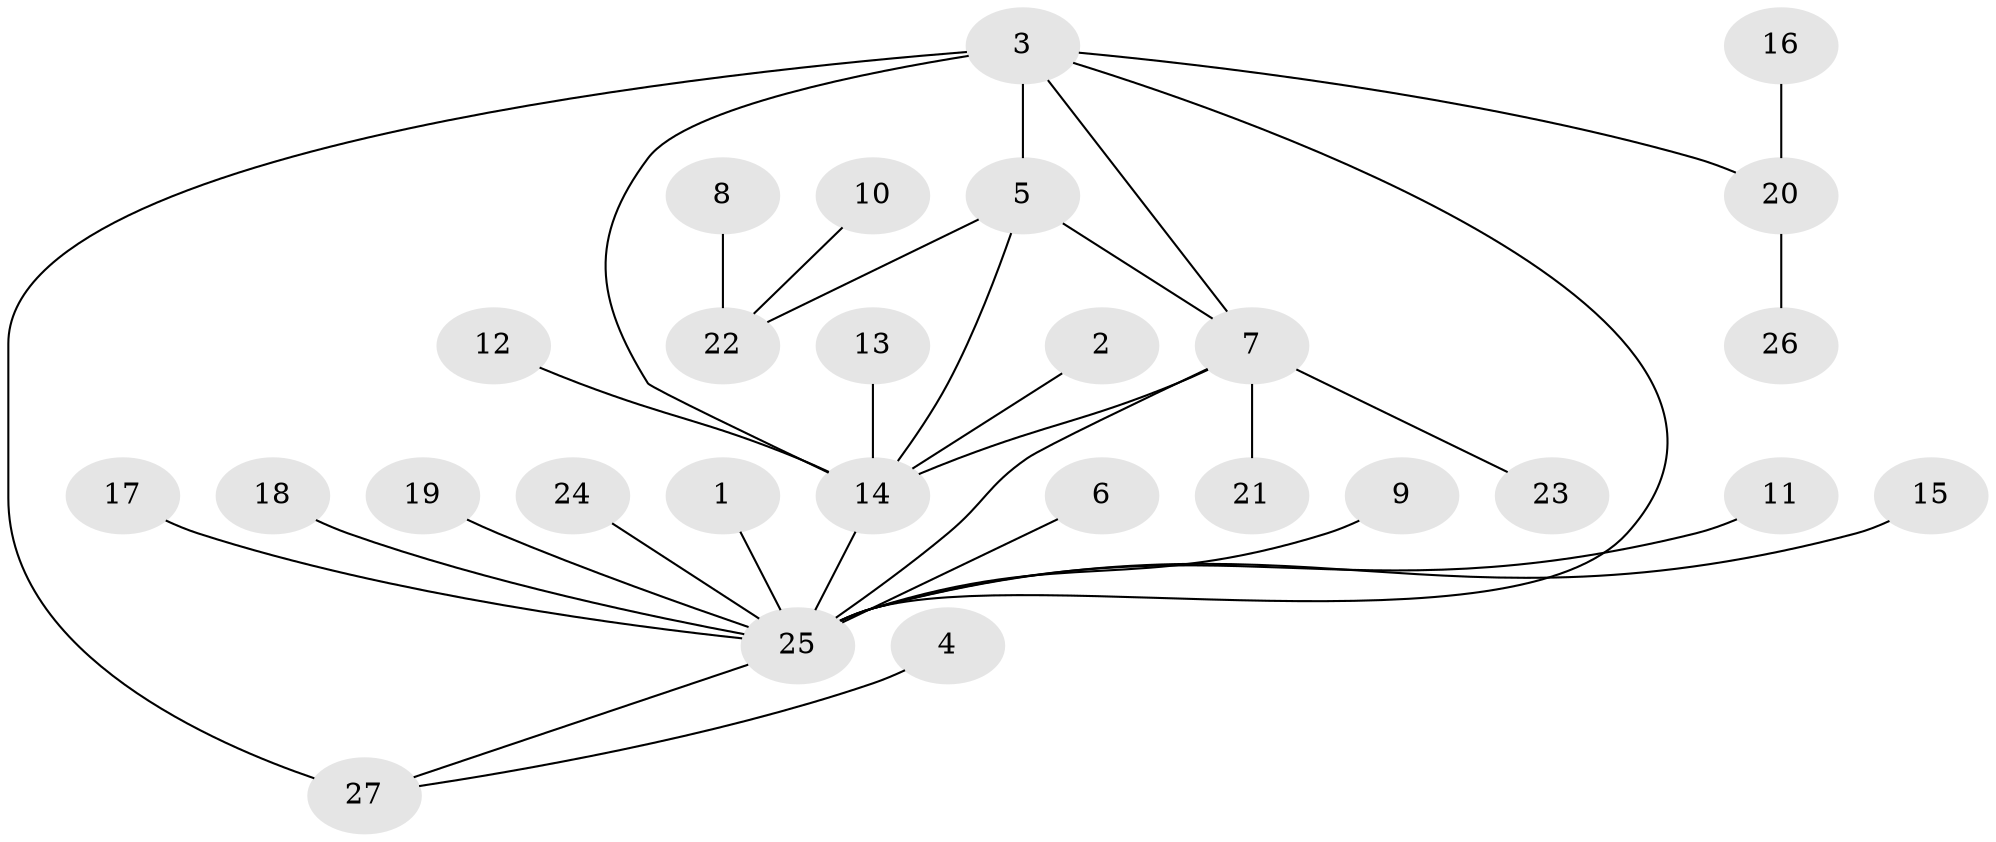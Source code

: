 // original degree distribution, {4: 0.05555555555555555, 8: 0.018518518518518517, 6: 0.05555555555555555, 3: 0.14814814814814814, 5: 0.018518518518518517, 7: 0.018518518518518517, 10: 0.018518518518518517, 2: 0.1111111111111111, 1: 0.5555555555555556}
// Generated by graph-tools (version 1.1) at 2025/50/03/09/25 03:50:34]
// undirected, 27 vertices, 32 edges
graph export_dot {
graph [start="1"]
  node [color=gray90,style=filled];
  1;
  2;
  3;
  4;
  5;
  6;
  7;
  8;
  9;
  10;
  11;
  12;
  13;
  14;
  15;
  16;
  17;
  18;
  19;
  20;
  21;
  22;
  23;
  24;
  25;
  26;
  27;
  1 -- 25 [weight=1.0];
  2 -- 14 [weight=1.0];
  3 -- 5 [weight=1.0];
  3 -- 7 [weight=2.0];
  3 -- 14 [weight=2.0];
  3 -- 20 [weight=1.0];
  3 -- 25 [weight=1.0];
  3 -- 27 [weight=2.0];
  4 -- 27 [weight=1.0];
  5 -- 7 [weight=1.0];
  5 -- 14 [weight=1.0];
  5 -- 22 [weight=1.0];
  6 -- 25 [weight=1.0];
  7 -- 14 [weight=1.0];
  7 -- 21 [weight=1.0];
  7 -- 23 [weight=1.0];
  7 -- 25 [weight=1.0];
  8 -- 22 [weight=1.0];
  9 -- 25 [weight=1.0];
  10 -- 22 [weight=1.0];
  11 -- 25 [weight=1.0];
  12 -- 14 [weight=1.0];
  13 -- 14 [weight=1.0];
  14 -- 25 [weight=1.0];
  15 -- 25 [weight=1.0];
  16 -- 20 [weight=1.0];
  17 -- 25 [weight=1.0];
  18 -- 25 [weight=1.0];
  19 -- 25 [weight=1.0];
  20 -- 26 [weight=1.0];
  24 -- 25 [weight=1.0];
  25 -- 27 [weight=1.0];
}
